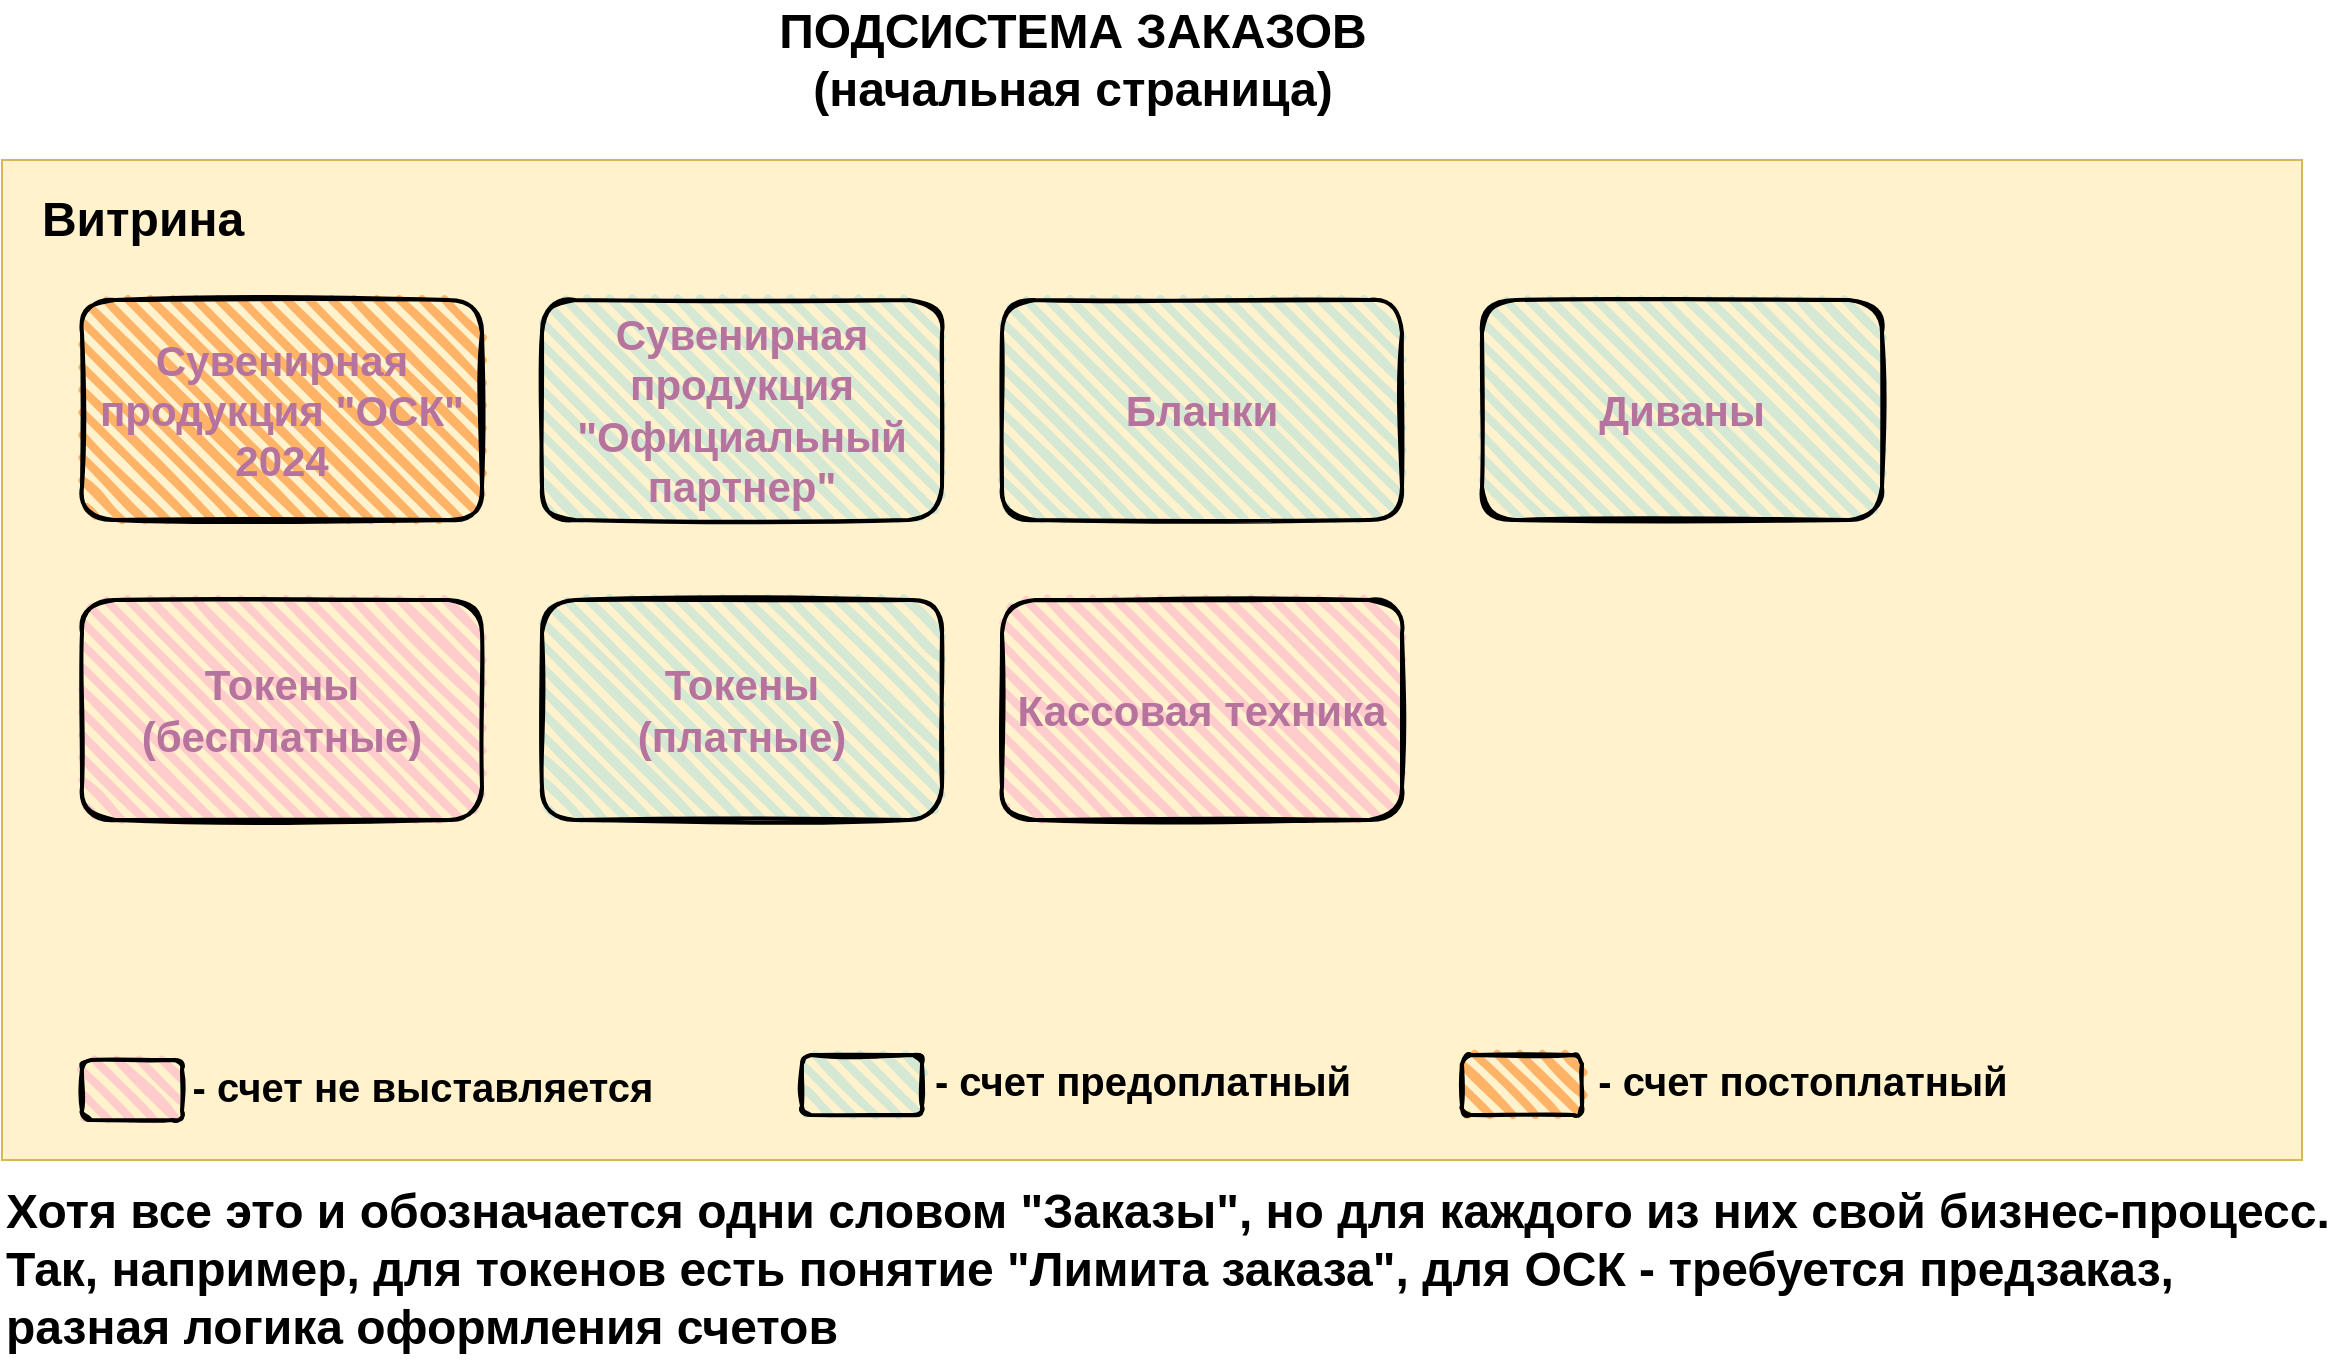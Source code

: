 <mxfile version="24.3.1" type="github">
  <diagram name="Page-1" id="c9db0220-8083-56f3-ca83-edcdcd058819">
    <mxGraphModel dx="1434" dy="746" grid="1" gridSize="10" guides="1" tooltips="1" connect="1" arrows="1" fold="1" page="1" pageScale="1.5" pageWidth="826" pageHeight="1169" background="none" math="0" shadow="0">
      <root>
        <mxCell id="0" style=";html=1;" />
        <mxCell id="1" style=";html=1;" parent="0" />
        <mxCell id="-_P4b2OjuiRoi3wUAZY7-2" value="ПОДСИСТЕМА ЗАКАЗОВ&lt;br&gt;(начальная страница)&lt;div&gt;&lt;br&gt;&lt;/div&gt;" style="text;strokeColor=none;fillColor=none;html=1;fontSize=24;fontStyle=1;verticalAlign=middle;align=center;" vertex="1" parent="1">
          <mxGeometry x="410" y="20" width="350" height="90" as="geometry" />
        </mxCell>
        <mxCell id="-_P4b2OjuiRoi3wUAZY7-3" value="" style="rounded=0;whiteSpace=wrap;html=1;fillColor=#fff2cc;strokeColor=#d6b656;align=center;" vertex="1" parent="1">
          <mxGeometry x="50" y="100" width="1150" height="500" as="geometry" />
        </mxCell>
        <mxCell id="-_P4b2OjuiRoi3wUAZY7-4" value="Витрина" style="text;strokeColor=none;fillColor=none;html=1;fontSize=24;fontStyle=1;verticalAlign=middle;align=center;" vertex="1" parent="1">
          <mxGeometry x="60" y="110" width="120" height="40" as="geometry" />
        </mxCell>
        <mxCell id="-_P4b2OjuiRoi3wUAZY7-7" value="&lt;font color=&quot;#b5739d&quot; style=&quot;font-size: 21px;&quot;&gt;&lt;b&gt;Токены&lt;br&gt;(бесплатные)&lt;/b&gt;&lt;/font&gt;" style="rounded=1;whiteSpace=wrap;html=1;strokeWidth=2;fillWeight=4;hachureGap=8;hachureAngle=45;fillColor=#FFCCCC;sketch=1;" vertex="1" parent="1">
          <mxGeometry x="90" y="320" width="200" height="110" as="geometry" />
        </mxCell>
        <mxCell id="-_P4b2OjuiRoi3wUAZY7-8" value="&lt;font color=&quot;#b5739d&quot; style=&quot;font-size: 21px;&quot;&gt;&lt;b&gt;Токены&lt;br&gt;(платные)&lt;/b&gt;&lt;/font&gt;" style="rounded=1;whiteSpace=wrap;html=1;strokeWidth=2;fillWeight=4;hachureGap=8;hachureAngle=45;fillColor=#D5E8D4;sketch=1;" vertex="1" parent="1">
          <mxGeometry x="320" y="320" width="200" height="110" as="geometry" />
        </mxCell>
        <mxCell id="-_P4b2OjuiRoi3wUAZY7-9" value="&lt;font color=&quot;#b5739d&quot;&gt;&lt;span style=&quot;font-size: 21px;&quot;&gt;&lt;b&gt;Кассовая техника&lt;/b&gt;&lt;/span&gt;&lt;/font&gt;" style="rounded=1;whiteSpace=wrap;html=1;strokeWidth=2;fillWeight=4;hachureGap=8;hachureAngle=45;fillColor=#FFCCCC;sketch=1;" vertex="1" parent="1">
          <mxGeometry x="550" y="320" width="200" height="110" as="geometry" />
        </mxCell>
        <mxCell id="-_P4b2OjuiRoi3wUAZY7-10" value="&lt;font color=&quot;#b5739d&quot;&gt;&lt;span style=&quot;font-size: 21px;&quot;&gt;&lt;b&gt;Сувенирная продукция &quot;Официальный партнер&quot;&lt;/b&gt;&lt;/span&gt;&lt;/font&gt;" style="rounded=1;whiteSpace=wrap;html=1;strokeWidth=2;fillWeight=4;hachureGap=8;hachureAngle=45;fillColor=#D5E8D4;sketch=1;" vertex="1" parent="1">
          <mxGeometry x="320" y="170" width="200" height="110" as="geometry" />
        </mxCell>
        <mxCell id="-_P4b2OjuiRoi3wUAZY7-11" value="&lt;font color=&quot;#b5739d&quot;&gt;&lt;span style=&quot;font-size: 21px;&quot;&gt;&lt;b&gt;Сувенирная продукция &quot;ОСК&quot; 2024&lt;/b&gt;&lt;/span&gt;&lt;/font&gt;" style="rounded=1;whiteSpace=wrap;html=1;strokeWidth=2;fillWeight=4;hachureGap=8;hachureAngle=45;fillColor=#FFB366;sketch=1;" vertex="1" parent="1">
          <mxGeometry x="90" y="170" width="200" height="110" as="geometry" />
        </mxCell>
        <mxCell id="-_P4b2OjuiRoi3wUAZY7-12" value="&lt;font color=&quot;#b5739d&quot;&gt;&lt;span style=&quot;font-size: 21px;&quot;&gt;&lt;b&gt;Бланки&lt;/b&gt;&lt;/span&gt;&lt;/font&gt;" style="rounded=1;whiteSpace=wrap;html=1;strokeWidth=2;fillWeight=4;hachureGap=8;hachureAngle=45;fillColor=#D5E8D4;sketch=1;" vertex="1" parent="1">
          <mxGeometry x="550" y="170" width="200" height="110" as="geometry" />
        </mxCell>
        <mxCell id="-_P4b2OjuiRoi3wUAZY7-13" value="&lt;font color=&quot;#b5739d&quot;&gt;&lt;span style=&quot;font-size: 21px;&quot;&gt;&lt;b&gt;Диваны&lt;/b&gt;&lt;/span&gt;&lt;/font&gt;" style="rounded=1;whiteSpace=wrap;html=1;strokeWidth=2;fillWeight=4;hachureGap=8;hachureAngle=45;fillColor=#D5E8D4;sketch=1;" vertex="1" parent="1">
          <mxGeometry x="790" y="170" width="200" height="110" as="geometry" />
        </mxCell>
        <mxCell id="-_P4b2OjuiRoi3wUAZY7-14" value="" style="rounded=1;whiteSpace=wrap;html=1;strokeWidth=2;fillWeight=4;hachureGap=8;hachureAngle=45;fillColor=#FFCCCC;sketch=1;" vertex="1" parent="1">
          <mxGeometry x="90" y="550" width="50" height="30" as="geometry" />
        </mxCell>
        <mxCell id="-_P4b2OjuiRoi3wUAZY7-15" value="&lt;font style=&quot;font-size: 20px;&quot;&gt;- счет не выставляется&lt;/font&gt;" style="text;strokeColor=none;fillColor=none;html=1;fontSize=24;fontStyle=1;verticalAlign=middle;align=center;" vertex="1" parent="1">
          <mxGeometry x="140" y="540" width="240" height="45" as="geometry" />
        </mxCell>
        <mxCell id="-_P4b2OjuiRoi3wUAZY7-22" value="" style="rounded=1;whiteSpace=wrap;html=1;strokeWidth=2;fillWeight=4;hachureGap=8;hachureAngle=45;fillColor=#D5E8D4;sketch=1;" vertex="1" parent="1">
          <mxGeometry x="450" y="547.5" width="60" height="30" as="geometry" />
        </mxCell>
        <mxCell id="-_P4b2OjuiRoi3wUAZY7-23" value="&lt;font style=&quot;font-size: 20px;&quot;&gt;- счет предоплатный&lt;/font&gt;" style="text;strokeColor=none;fillColor=none;html=1;fontSize=24;fontStyle=1;verticalAlign=middle;align=center;" vertex="1" parent="1">
          <mxGeometry x="500" y="537" width="240" height="45" as="geometry" />
        </mxCell>
        <mxCell id="-_P4b2OjuiRoi3wUAZY7-24" value="" style="rounded=1;whiteSpace=wrap;html=1;strokeWidth=2;fillWeight=4;hachureGap=8;hachureAngle=45;fillColor=#FFB366;sketch=1;" vertex="1" parent="1">
          <mxGeometry x="780" y="547.5" width="60" height="30" as="geometry" />
        </mxCell>
        <mxCell id="-_P4b2OjuiRoi3wUAZY7-25" value="&lt;font style=&quot;font-size: 20px;&quot;&gt;- счет постоплатный&lt;/font&gt;" style="text;strokeColor=none;fillColor=none;html=1;fontSize=24;fontStyle=1;verticalAlign=middle;align=center;" vertex="1" parent="1">
          <mxGeometry x="830" y="537" width="240" height="45" as="geometry" />
        </mxCell>
        <mxCell id="-_P4b2OjuiRoi3wUAZY7-26" value="Хотя все это и обозначается одни словом &quot;Заказы&quot;, но для каждого из них свой бизнес-процесс.&lt;br&gt;Так, например, для токенов есть понятие &quot;Лимита заказа&quot;, для ОСК - требуется предзаказ, &lt;br&gt;разная логика оформления счетов" style="text;strokeColor=none;fillColor=none;html=1;fontSize=24;fontStyle=1;verticalAlign=middle;align=left;" vertex="1" parent="1">
          <mxGeometry x="50" y="610" width="1150" height="90" as="geometry" />
        </mxCell>
      </root>
    </mxGraphModel>
  </diagram>
</mxfile>
